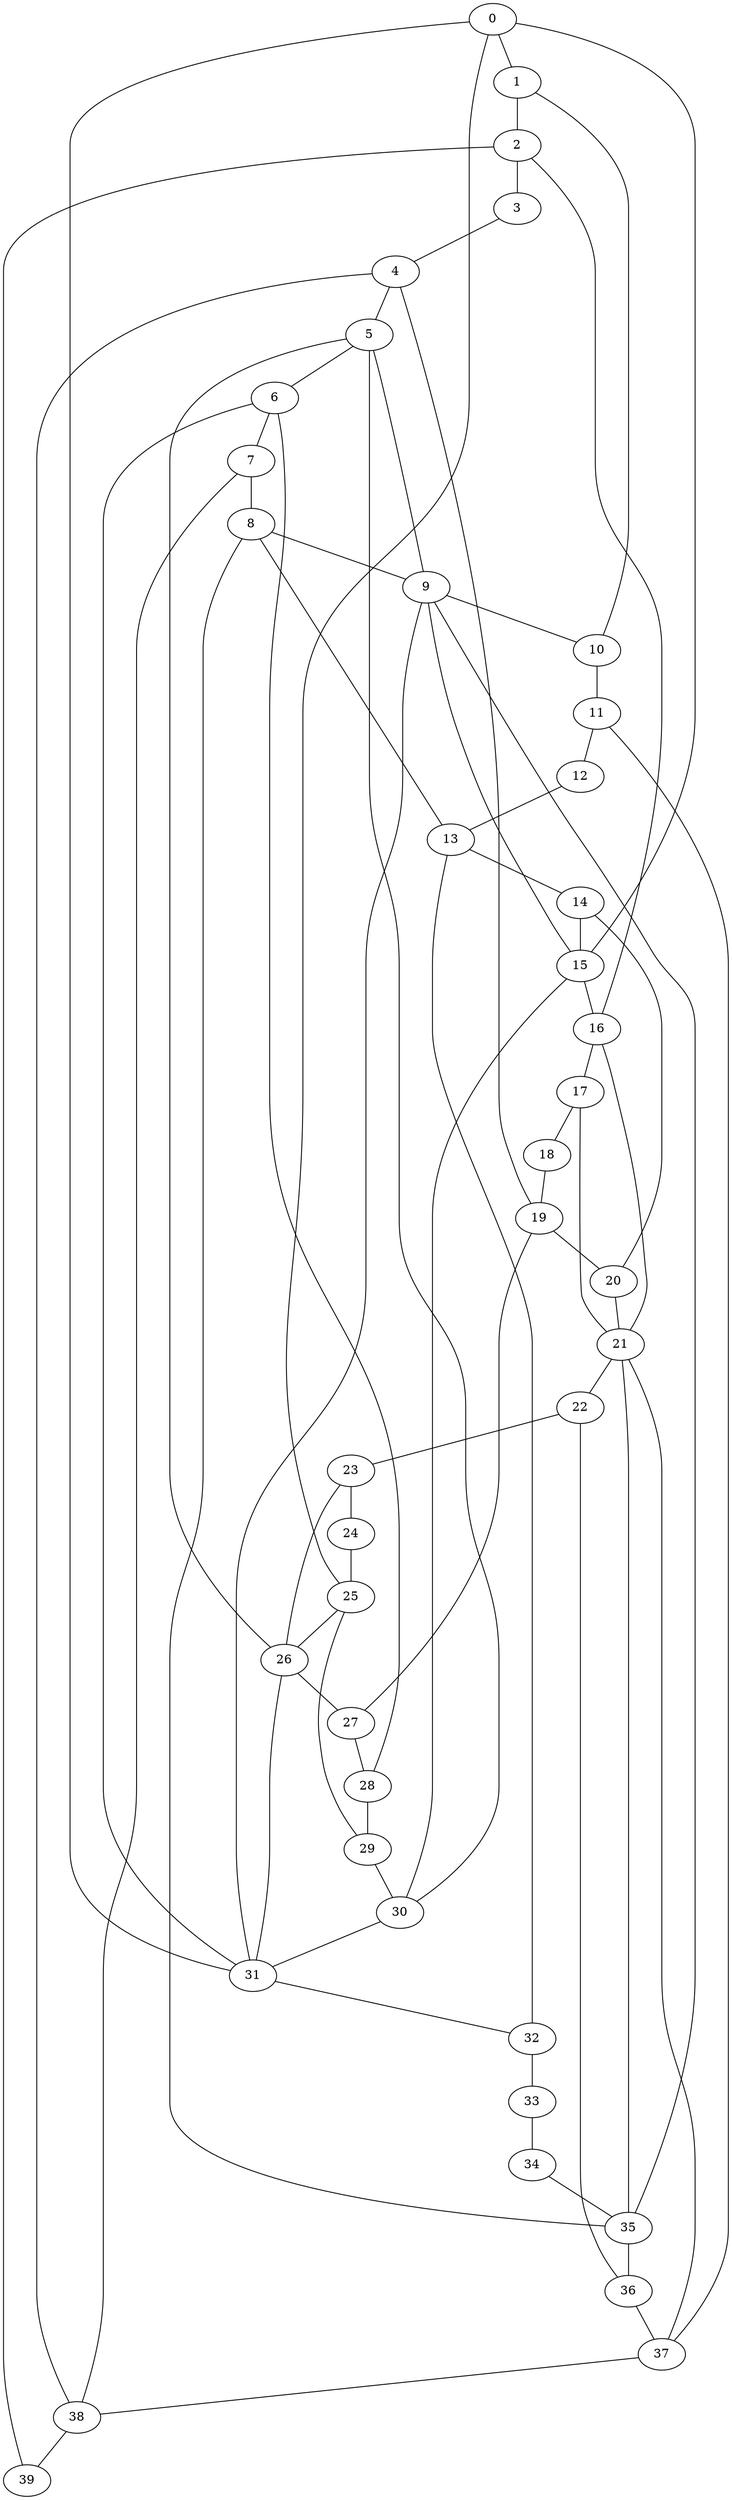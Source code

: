 
graph graphname {
    0 -- 1
0 -- 25
0 -- 15
0 -- 31
1 -- 2
1 -- 10
2 -- 3
2 -- 39
2 -- 16
3 -- 4
4 -- 5
4 -- 19
4 -- 38
5 -- 6
5 -- 9
5 -- 30
5 -- 26
6 -- 7
6 -- 28
6 -- 31
7 -- 8
7 -- 38
8 -- 9
8 -- 35
8 -- 13
9 -- 10
9 -- 15
9 -- 31
9 -- 35
10 -- 11
11 -- 12
11 -- 37
12 -- 13
13 -- 14
13 -- 32
14 -- 15
14 -- 20
15 -- 16
15 -- 30
16 -- 17
16 -- 21
17 -- 18
17 -- 21
18 -- 19
19 -- 20
19 -- 27
20 -- 21
21 -- 22
21 -- 35
21 -- 37
22 -- 23
22 -- 36
23 -- 24
23 -- 26
24 -- 25
25 -- 26
25 -- 29
26 -- 27
26 -- 31
27 -- 28
28 -- 29
29 -- 30
30 -- 31
31 -- 32
32 -- 33
33 -- 34
34 -- 35
35 -- 36
36 -- 37
37 -- 38
38 -- 39

}
